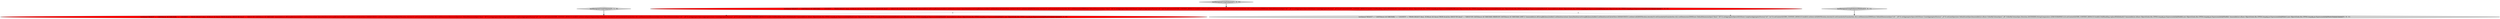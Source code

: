 digraph {
3 [style = filled, label = "testHistogramUsingSubquery['0', '1', '0']", fillcolor = lightgray, shape = diamond image = "AAA0AAABBB2BBB"];
4 [style = filled, label = "testQuery(\"SELECT\" + \" CAST(thecnt AS VARCHAR),\" + \" COUNT(*)\" + \"FROM (SELECT dim2, SUM(cnt) AS thecnt FROM druid.foo GROUP BY dim2)\" + \"GROUP BY CAST(thecnt AS VARCHAR) ORDER BY CAST(thecnt AS VARCHAR) LIMIT 2\",ImmutableList.of(GroupByQuery.builder().setDataSource(new QueryDataSource(GroupByQuery.builder().setDataSource(CalciteTests.DATASOURCE1).setInterval(QSS(Filtration.eternity())).setGranularity(Granularities.ALL).setDimensions(DIMS(new DefaultDimensionSpec(\"dim2\",\"d0\"))).setAggregatorSpecs(AGGS(new LongSumAggregatorFactory(\"a0\",\"cnt\"))).setContext(QUERY_CONTEXT_DEFAULT).build())).setInterval(QSS(Filtration.eternity())).setGranularity(Granularities.ALL).setDimensions(DIMS(new DefaultDimensionSpec(\"a0\",\"_d0\"))).setAggregatorSpecs(AGGS(new CountAggregatorFactory(\"_a0\"))).setLimitSpec(new DefaultLimitSpec(ImmutableList.of(new OrderByColumnSpec(\"_d0\",OrderByColumnSpec.Direction.ASCENDING,StringComparators.LEXICOGRAPHIC)),2)).setContext(QUERY_CONTEXT_DEFAULT).build()),NullHandling.replaceWithDefault()? ImmutableList.of(new Object((((edu.fdu.CPPDG.tinypdg.pe.ExpressionInfo@90a6b6,new Object((((edu.fdu.CPPDG.tinypdg.pe.ExpressionInfo@90a6bb): ImmutableList.of(new Object((((edu.fdu.CPPDG.tinypdg.pe.ExpressionInfo@90a6c3,new Object((((edu.fdu.CPPDG.tinypdg.pe.ExpressionInfo@90a6c8))@@@3@@@['0', '0', '1']", fillcolor = lightgray, shape = ellipse image = "AAA0AAABBB3BBB"];
0 [style = filled, label = "testQuery(\"SELECT\" + \" CAST(thecnt AS VARCHAR),\" + \" COUNT(*)\" + \"FROM (SELECT dim2, SUM(cnt) AS thecnt FROM druid.foo GROUP BY dim2)\" + \"GROUP BY CAST(thecnt AS VARCHAR)\",ImmutableList.of(GroupByQuery.builder().setDataSource(new QueryDataSource(GroupByQuery.builder().setDataSource(CalciteTests.DATASOURCE1).setInterval(QSS(Filtration.eternity())).setGranularity(Granularities.ALL).setDimensions(DIMS(new DefaultDimensionSpec(\"dim2\",\"d0\"))).setAggregatorSpecs(AGGS(new LongSumAggregatorFactory(\"a0\",\"cnt\"))).setContext(QUERY_CONTEXT_DEFAULT).build())).setInterval(QSS(Filtration.eternity())).setGranularity(Granularities.ALL).setDimensions(DIMS(new DefaultDimensionSpec(\"a0\",\"_d0\"))).setAggregatorSpecs(AGGS(new CountAggregatorFactory(\"_a0\"))).setContext(QUERY_CONTEXT_DEFAULT).build()),NullHandling.replaceWithDefault()? ImmutableList.of(new Object((((edu.fdu.CPPDG.tinypdg.pe.ExpressionInfo@90a59b,new Object((((edu.fdu.CPPDG.tinypdg.pe.ExpressionInfo@90a5a0,new Object((((edu.fdu.CPPDG.tinypdg.pe.ExpressionInfo@90a5a5): ImmutableList.of(new Object((((edu.fdu.CPPDG.tinypdg.pe.ExpressionInfo@90a5ad,new Object((((edu.fdu.CPPDG.tinypdg.pe.ExpressionInfo@90a5b2))@@@3@@@['1', '0', '0']", fillcolor = red, shape = ellipse image = "AAA1AAABBB1BBB"];
5 [style = filled, label = "testHistogramUsingSubqueryWithSort['0', '0', '1']", fillcolor = lightgray, shape = diamond image = "AAA0AAABBB3BBB"];
2 [style = filled, label = "testQuery(\"SELECT\" + \" CAST(thecnt AS VARCHAR),\" + \" COUNT(*)\" + \"FROM (SELECT dim2, SUM(cnt) AS thecnt FROM druid.foo GROUP BY dim2)\" + \"GROUP BY CAST(thecnt AS VARCHAR)\",ImmutableList.of(GroupByQuery.builder().setDataSource(new QueryDataSource(GroupByQuery.builder().setDataSource(CalciteTests.DATASOURCE1).setInterval(querySegmentSpec(Filtration.eternity())).setGranularity(Granularities.ALL).setDimensions(dimensionSpec(new DefaultDimensionSpec(\"dim2\",\"d0\"))).setAggregatorSpecs(aggregators(new LongSumAggregatorFactory(\"a0\",\"cnt\"))).setContext(QUERY_CONTEXT_DEFAULT).build())).setInterval(querySegmentSpec(Filtration.eternity())).setGranularity(Granularities.ALL).setDimensions(dimensionSpec(new DefaultDimensionSpec(\"a0\",\"_d0\"))).setAggregatorSpecs(aggregators(new CountAggregatorFactory(\"_a0\"))).setContext(QUERY_CONTEXT_DEFAULT).build()),NullHandling.replaceWithDefault()? ImmutableList.of(new Object((((edu.fdu.CPPDG.tinypdg.pe.ExpressionInfo@90a61f,new Object((((edu.fdu.CPPDG.tinypdg.pe.ExpressionInfo@90a624,new Object((((edu.fdu.CPPDG.tinypdg.pe.ExpressionInfo@90a629): ImmutableList.of(new Object((((edu.fdu.CPPDG.tinypdg.pe.ExpressionInfo@90a631,new Object((((edu.fdu.CPPDG.tinypdg.pe.ExpressionInfo@90a636))@@@3@@@['0', '1', '0']", fillcolor = red, shape = ellipse image = "AAA1AAABBB2BBB"];
1 [style = filled, label = "testHistogramUsingSubquery['1', '0', '0']", fillcolor = lightgray, shape = diamond image = "AAA0AAABBB1BBB"];
0->2 [style = dashed, label="0"];
0->4 [style = dashed, label="0"];
1->0 [style = bold, label=""];
3->2 [style = bold, label=""];
5->4 [style = bold, label=""];
}
